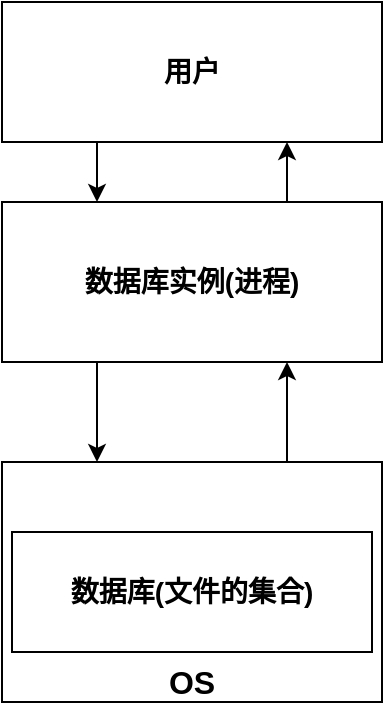 <mxfile version="15.2.7" type="device"><diagram id="cljdXcPvlp3YOjLHHXK6" name="第 1 页"><mxGraphModel dx="1024" dy="592" grid="1" gridSize="10" guides="1" tooltips="1" connect="1" arrows="1" fold="1" page="1" pageScale="1" pageWidth="827" pageHeight="1169" math="0" shadow="0"><root><mxCell id="0"/><mxCell id="1" parent="0"/><mxCell id="yjyVQ5qw0F2RUK8ajyv1-10" style="edgeStyle=orthogonalEdgeStyle;rounded=0;orthogonalLoop=1;jettySize=auto;html=1;exitX=0.75;exitY=0;exitDx=0;exitDy=0;entryX=0.75;entryY=1;entryDx=0;entryDy=0;" edge="1" parent="1" source="yjyVQ5qw0F2RUK8ajyv1-1" target="yjyVQ5qw0F2RUK8ajyv1-5"><mxGeometry relative="1" as="geometry"/></mxCell><mxCell id="yjyVQ5qw0F2RUK8ajyv1-1" value="" style="rounded=0;whiteSpace=wrap;html=1;" vertex="1" parent="1"><mxGeometry x="330" y="250" width="190" height="120" as="geometry"/></mxCell><mxCell id="yjyVQ5qw0F2RUK8ajyv1-2" value="&lt;b&gt;&lt;font style=&quot;font-size: 16px&quot;&gt;OS&lt;/font&gt;&lt;/b&gt;" style="text;html=1;strokeColor=none;fillColor=none;align=center;verticalAlign=middle;whiteSpace=wrap;rounded=0;" vertex="1" parent="1"><mxGeometry x="405" y="350" width="40" height="20" as="geometry"/></mxCell><mxCell id="yjyVQ5qw0F2RUK8ajyv1-3" value="&lt;b&gt;&lt;font style=&quot;font-size: 14px&quot;&gt;数据库(文件的集合)&lt;/font&gt;&lt;/b&gt;" style="rounded=0;whiteSpace=wrap;html=1;" vertex="1" parent="1"><mxGeometry x="335" y="285" width="180" height="60" as="geometry"/></mxCell><mxCell id="yjyVQ5qw0F2RUK8ajyv1-6" style="edgeStyle=orthogonalEdgeStyle;rounded=0;orthogonalLoop=1;jettySize=auto;html=1;exitX=0.25;exitY=1;exitDx=0;exitDy=0;entryX=0.25;entryY=0;entryDx=0;entryDy=0;" edge="1" parent="1" source="yjyVQ5qw0F2RUK8ajyv1-4" target="yjyVQ5qw0F2RUK8ajyv1-5"><mxGeometry relative="1" as="geometry"/></mxCell><mxCell id="yjyVQ5qw0F2RUK8ajyv1-4" value="&lt;b&gt;&lt;font style=&quot;font-size: 14px&quot;&gt;用户&lt;/font&gt;&lt;/b&gt;" style="rounded=0;whiteSpace=wrap;html=1;" vertex="1" parent="1"><mxGeometry x="330" y="20" width="190" height="70" as="geometry"/></mxCell><mxCell id="yjyVQ5qw0F2RUK8ajyv1-7" style="edgeStyle=orthogonalEdgeStyle;rounded=0;orthogonalLoop=1;jettySize=auto;html=1;exitX=0.75;exitY=0;exitDx=0;exitDy=0;entryX=0.75;entryY=1;entryDx=0;entryDy=0;" edge="1" parent="1" source="yjyVQ5qw0F2RUK8ajyv1-5" target="yjyVQ5qw0F2RUK8ajyv1-4"><mxGeometry relative="1" as="geometry"/></mxCell><mxCell id="yjyVQ5qw0F2RUK8ajyv1-8" style="edgeStyle=orthogonalEdgeStyle;rounded=0;orthogonalLoop=1;jettySize=auto;html=1;exitX=0.25;exitY=1;exitDx=0;exitDy=0;entryX=0.25;entryY=0;entryDx=0;entryDy=0;" edge="1" parent="1" source="yjyVQ5qw0F2RUK8ajyv1-5" target="yjyVQ5qw0F2RUK8ajyv1-1"><mxGeometry relative="1" as="geometry"/></mxCell><mxCell id="yjyVQ5qw0F2RUK8ajyv1-5" value="&lt;b&gt;&lt;font style=&quot;font-size: 14px&quot;&gt;数据库实例(进程)&lt;/font&gt;&lt;/b&gt;" style="rounded=0;whiteSpace=wrap;html=1;" vertex="1" parent="1"><mxGeometry x="330" y="120" width="190" height="80" as="geometry"/></mxCell></root></mxGraphModel></diagram></mxfile>